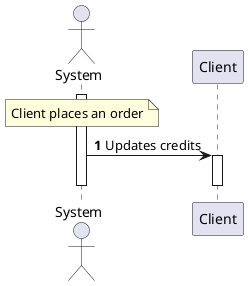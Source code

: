 @startuml
autonumber
actor "System" as SYS

activate SYS

note over SYS
Client places an order
end note

SYS -> Client : Updates credits
activate Client
deactivate Client

deactivate SYS
@enduml
